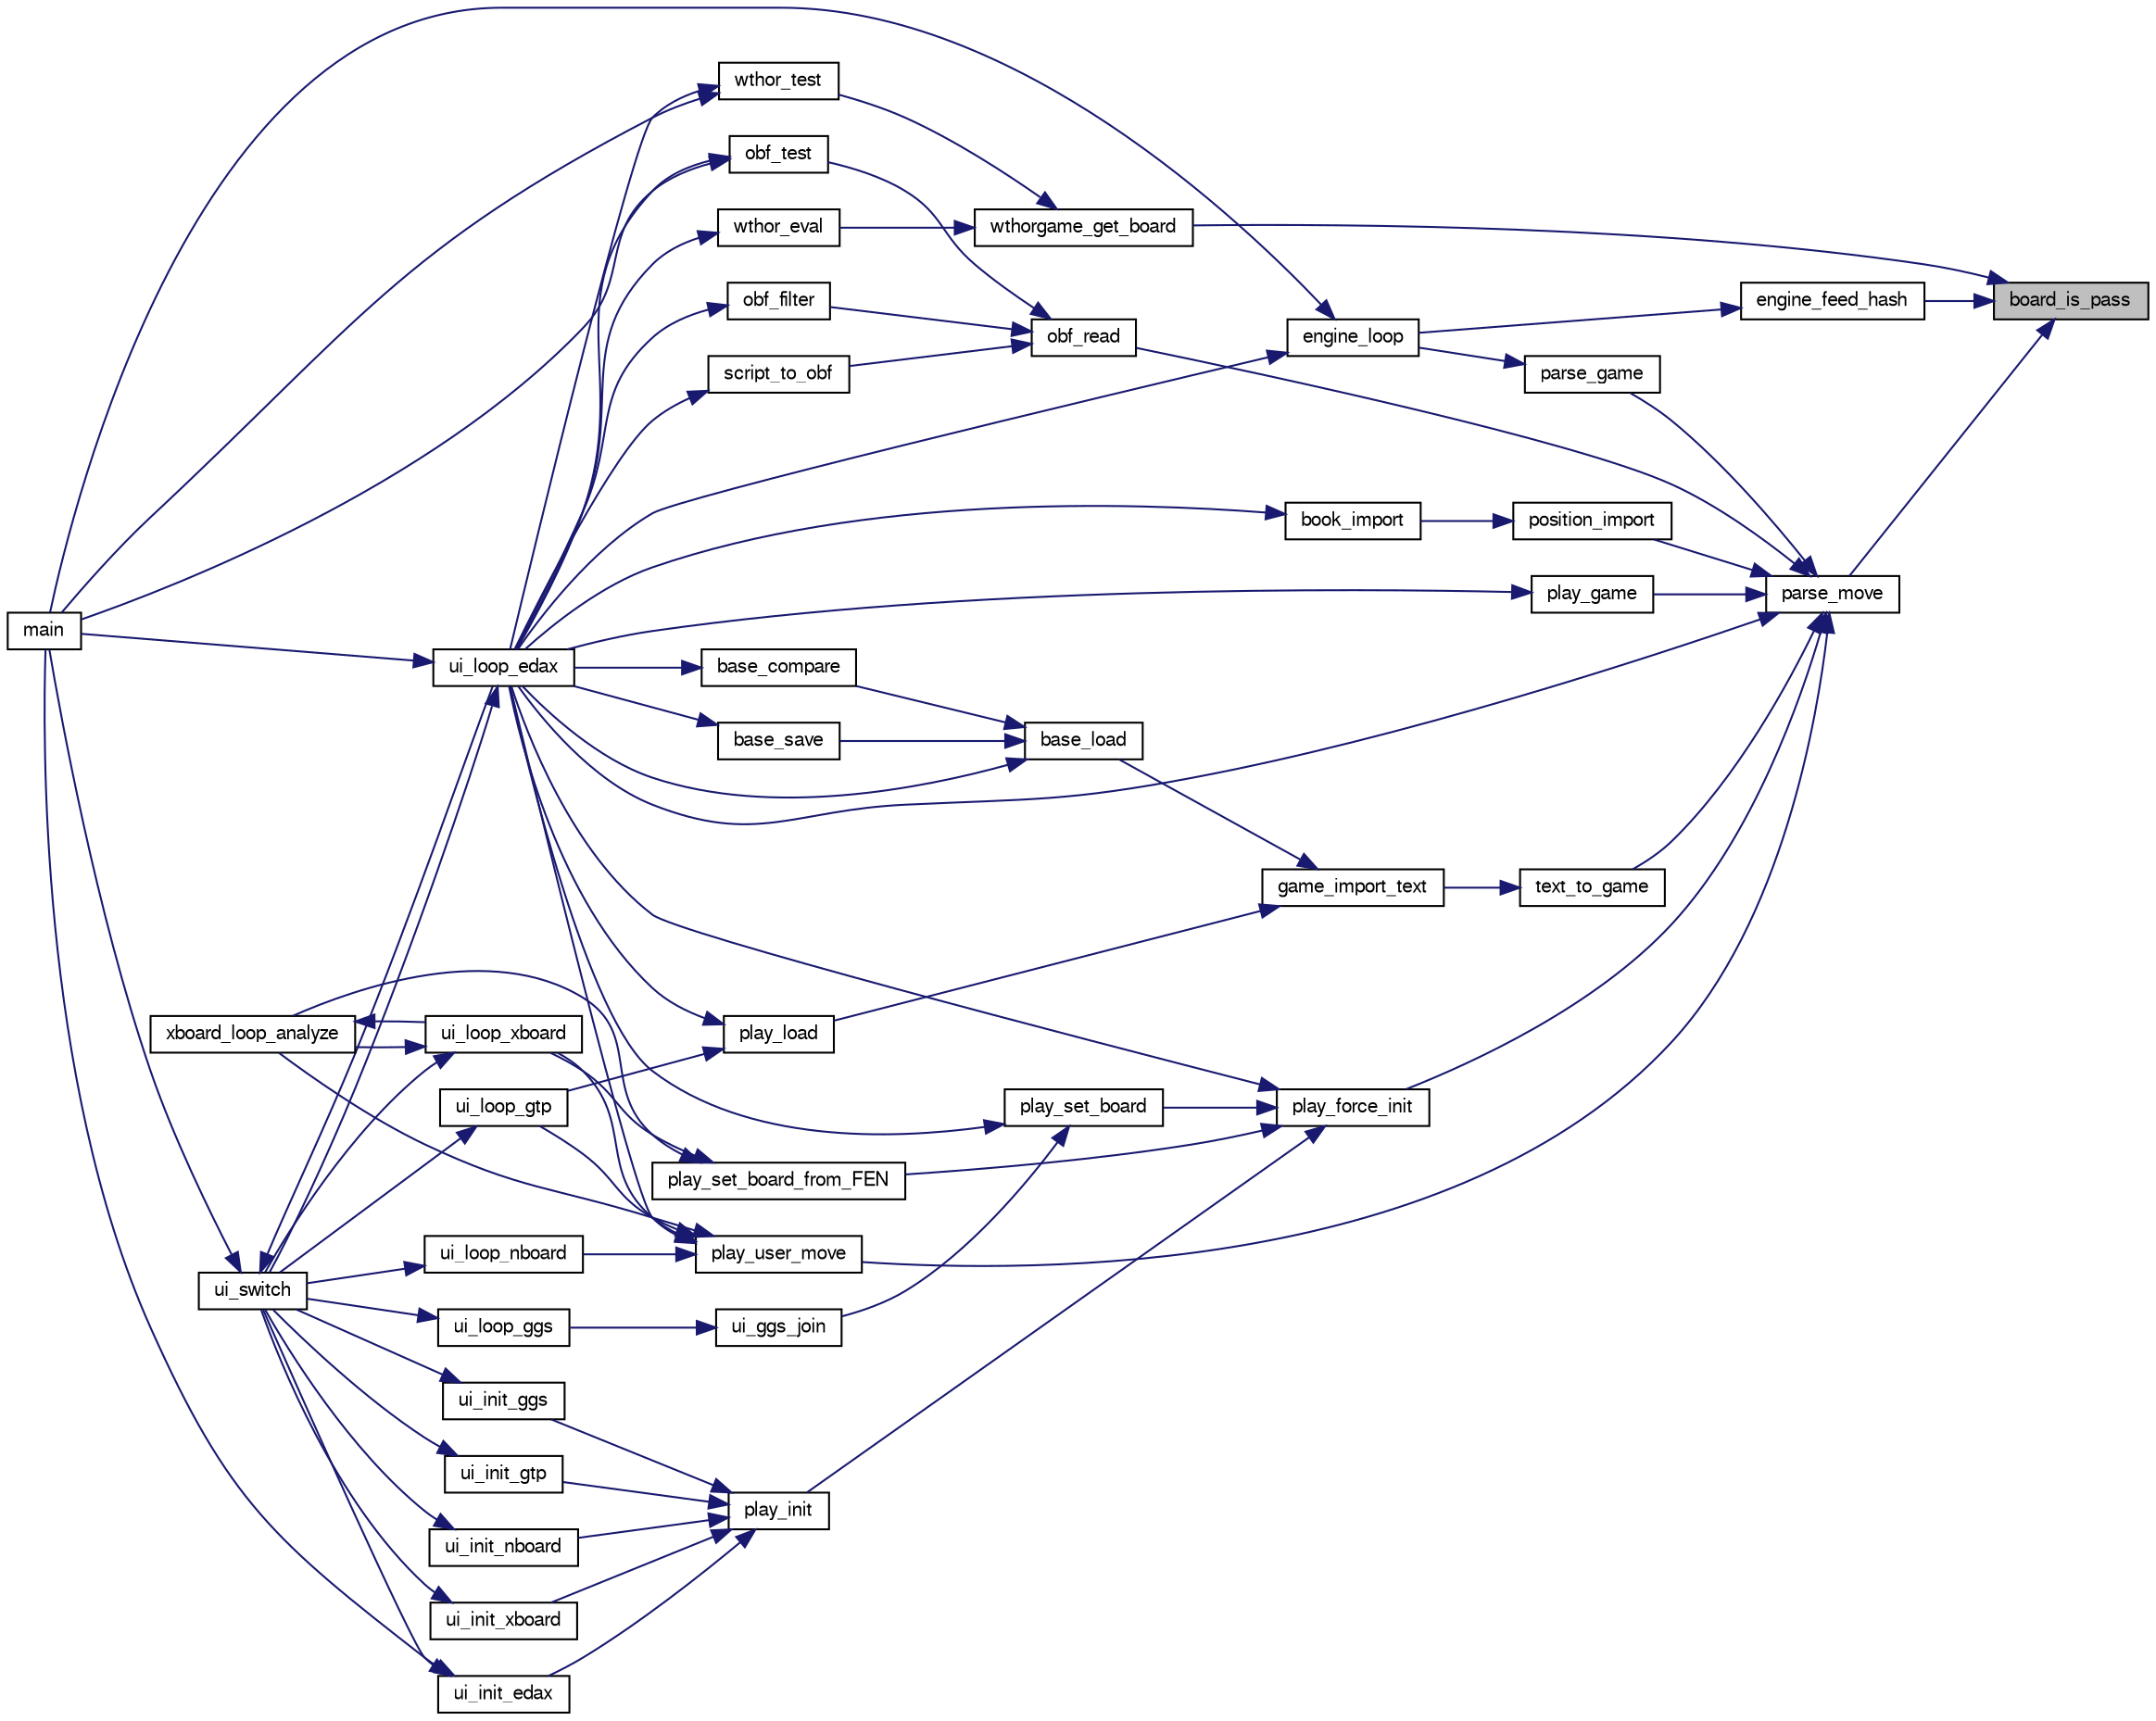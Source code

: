 digraph "board_is_pass"
{
 // LATEX_PDF_SIZE
  bgcolor="transparent";
  edge [fontname="FreeSans",fontsize="10",labelfontname="FreeSans",labelfontsize="10"];
  node [fontname="FreeSans",fontsize="10",shape=record];
  rankdir="RL";
  Node1 [label="board_is_pass",height=0.2,width=0.4,color="black", fillcolor="grey75", style="filled", fontcolor="black",tooltip="Check if current player should pass."];
  Node1 -> Node2 [dir="back",color="midnightblue",fontsize="10",style="solid",fontname="FreeSans"];
  Node2 [label="engine_feed_hash",height=0.2,width=0.4,color="black",URL="$cassio_8c.html#ae2cc32f6d429a43d8a5b05db74112cc1",tooltip="feed hash table"];
  Node2 -> Node3 [dir="back",color="midnightblue",fontsize="10",style="solid",fontname="FreeSans"];
  Node3 [label="engine_loop",height=0.2,width=0.4,color="black",URL="$cassio_8c.html#a3c5b977358cdb105de103ac2c2829f01",tooltip="Loop event."];
  Node3 -> Node4 [dir="back",color="midnightblue",fontsize="10",style="solid",fontname="FreeSans"];
  Node4 [label="main",height=0.2,width=0.4,color="black",URL="$main_8c.html#a3c04138a5bfe5d72780bb7e82a18e627",tooltip="edax main function."];
  Node3 -> Node5 [dir="back",color="midnightblue",fontsize="10",style="solid",fontname="FreeSans"];
  Node5 [label="ui_loop_edax",height=0.2,width=0.4,color="black",URL="$edax_8c.html#a2354b96c7688bae32bedb6203d672f50",tooltip="Loop event."];
  Node5 -> Node4 [dir="back",color="midnightblue",fontsize="10",style="solid",fontname="FreeSans"];
  Node5 -> Node6 [dir="back",color="midnightblue",fontsize="10",style="solid",fontname="FreeSans"];
  Node6 [label="ui_switch",height=0.2,width=0.4,color="black",URL="$ui_8c.html#a4234d6b0fd690186ef0ec2fc2eba2d4d",tooltip="Switch between different User Interface."];
  Node6 -> Node4 [dir="back",color="midnightblue",fontsize="10",style="solid",fontname="FreeSans"];
  Node6 -> Node5 [dir="back",color="midnightblue",fontsize="10",style="solid",fontname="FreeSans"];
  Node1 -> Node7 [dir="back",color="midnightblue",fontsize="10",style="solid",fontname="FreeSans"];
  Node7 [label="parse_move",height=0.2,width=0.4,color="black",URL="$util_8c.html#a884a11a33617c84b09855af421acc30d",tooltip="Parse a move."];
  Node7 -> Node8 [dir="back",color="midnightblue",fontsize="10",style="solid",fontname="FreeSans"];
  Node8 [label="obf_read",height=0.2,width=0.4,color="black",URL="$obftest_8c.html#ad0e1ab232d12c1548efa3445e9fc7051",tooltip="Read an OBF structure."];
  Node8 -> Node9 [dir="back",color="midnightblue",fontsize="10",style="solid",fontname="FreeSans"];
  Node9 [label="obf_filter",height=0.2,width=0.4,color="black",URL="$obftest_8c.html#a7782dc1dd1a76136a7220e27eb5b29c3",tooltip="Select hard position from an OBF file."];
  Node9 -> Node5 [dir="back",color="midnightblue",fontsize="10",style="solid",fontname="FreeSans"];
  Node8 -> Node10 [dir="back",color="midnightblue",fontsize="10",style="solid",fontname="FreeSans"];
  Node10 [label="obf_test",height=0.2,width=0.4,color="black",URL="$obftest_8c.html#af8974909ba686b74a0620bdcc7ef5f81",tooltip="Test an OBF file."];
  Node10 -> Node4 [dir="back",color="midnightblue",fontsize="10",style="solid",fontname="FreeSans"];
  Node10 -> Node5 [dir="back",color="midnightblue",fontsize="10",style="solid",fontname="FreeSans"];
  Node8 -> Node11 [dir="back",color="midnightblue",fontsize="10",style="solid",fontname="FreeSans"];
  Node11 [label="script_to_obf",height=0.2,width=0.4,color="black",URL="$obftest_8c.html#ad1bc6f7d32d2b1775f5e91f2d2e0f8b8",tooltip="Build an OBF file from a Script file."];
  Node11 -> Node5 [dir="back",color="midnightblue",fontsize="10",style="solid",fontname="FreeSans"];
  Node7 -> Node12 [dir="back",color="midnightblue",fontsize="10",style="solid",fontname="FreeSans"];
  Node12 [label="parse_game",height=0.2,width=0.4,color="black",URL="$util_8c.html#afb84a77df082fe4e220b565ce9c4aec8",tooltip="Parse a sequence of moves."];
  Node12 -> Node3 [dir="back",color="midnightblue",fontsize="10",style="solid",fontname="FreeSans"];
  Node7 -> Node13 [dir="back",color="midnightblue",fontsize="10",style="solid",fontname="FreeSans"];
  Node13 [label="play_force_init",height=0.2,width=0.4,color="black",URL="$play_8c.html#a8ae26aeb1f439fc5a4bed1af1cb6a4ce",tooltip="Initialize a forced line."];
  Node13 -> Node14 [dir="back",color="midnightblue",fontsize="10",style="solid",fontname="FreeSans"];
  Node14 [label="play_init",height=0.2,width=0.4,color="black",URL="$play_8c.html#a6d31b5bcf034cd633bd2b93e634db42e",tooltip="Initialization."];
  Node14 -> Node15 [dir="back",color="midnightblue",fontsize="10",style="solid",fontname="FreeSans"];
  Node15 [label="ui_init_edax",height=0.2,width=0.4,color="black",URL="$edax_8c.html#a81c315385e722ec80548a441fb48f2d1",tooltip="initialize edax protocol."];
  Node15 -> Node4 [dir="back",color="midnightblue",fontsize="10",style="solid",fontname="FreeSans"];
  Node15 -> Node6 [dir="back",color="midnightblue",fontsize="10",style="solid",fontname="FreeSans"];
  Node14 -> Node16 [dir="back",color="midnightblue",fontsize="10",style="solid",fontname="FreeSans"];
  Node16 [label="ui_init_ggs",height=0.2,width=0.4,color="black",URL="$ggs_8c.html#aca24423d5b56d3910b76408a0f9712f7",tooltip="ui_init_ggs"];
  Node16 -> Node6 [dir="back",color="midnightblue",fontsize="10",style="solid",fontname="FreeSans"];
  Node14 -> Node17 [dir="back",color="midnightblue",fontsize="10",style="solid",fontname="FreeSans"];
  Node17 [label="ui_init_gtp",height=0.2,width=0.4,color="black",URL="$gtp_8c.html#a7b42dec8ff972c87d5daee524f7e1cc1",tooltip="initialize edax protocol"];
  Node17 -> Node6 [dir="back",color="midnightblue",fontsize="10",style="solid",fontname="FreeSans"];
  Node14 -> Node18 [dir="back",color="midnightblue",fontsize="10",style="solid",fontname="FreeSans"];
  Node18 [label="ui_init_nboard",height=0.2,width=0.4,color="black",URL="$nboard_8c.html#ab5139f1429f56d5e64bdd2172193d01f",tooltip="initialize edax protocol"];
  Node18 -> Node6 [dir="back",color="midnightblue",fontsize="10",style="solid",fontname="FreeSans"];
  Node14 -> Node19 [dir="back",color="midnightblue",fontsize="10",style="solid",fontname="FreeSans"];
  Node19 [label="ui_init_xboard",height=0.2,width=0.4,color="black",URL="$ui_8h.html#a5ec1cf7d2d607dd20072ae467b3c16e4",tooltip="initialize xboard protocol."];
  Node19 -> Node6 [dir="back",color="midnightblue",fontsize="10",style="solid",fontname="FreeSans"];
  Node13 -> Node20 [dir="back",color="midnightblue",fontsize="10",style="solid",fontname="FreeSans"];
  Node20 [label="play_set_board",height=0.2,width=0.4,color="black",URL="$play_8c.html#a1bfe6e6fbf65454d1f4e807358400661",tooltip="Set a new board."];
  Node20 -> Node21 [dir="back",color="midnightblue",fontsize="10",style="solid",fontname="FreeSans"];
  Node21 [label="ui_ggs_join",height=0.2,width=0.4,color="black",URL="$ggs_8c.html#afc8b9c7d5dd5c68bdabac6790ff83aff",tooltip="ui_ggs_join"];
  Node21 -> Node22 [dir="back",color="midnightblue",fontsize="10",style="solid",fontname="FreeSans"];
  Node22 [label="ui_loop_ggs",height=0.2,width=0.4,color="black",URL="$ggs_8c.html#a245d5c8f964506584b8d505c7305eb94",tooltip="ui_loop_ggs"];
  Node22 -> Node6 [dir="back",color="midnightblue",fontsize="10",style="solid",fontname="FreeSans"];
  Node20 -> Node5 [dir="back",color="midnightblue",fontsize="10",style="solid",fontname="FreeSans"];
  Node13 -> Node23 [dir="back",color="midnightblue",fontsize="10",style="solid",fontname="FreeSans"];
  Node23 [label="play_set_board_from_FEN",height=0.2,width=0.4,color="black",URL="$play_8c.html#a377c8cff47d9a59797cc615360b659be",tooltip="Set a new board."];
  Node23 -> Node24 [dir="back",color="midnightblue",fontsize="10",style="solid",fontname="FreeSans"];
  Node24 [label="ui_loop_xboard",height=0.2,width=0.4,color="black",URL="$ui_8h.html#af80ec70d3d08eb4c17c84d3997aaba0f",tooltip="Loop event."];
  Node24 -> Node6 [dir="back",color="midnightblue",fontsize="10",style="solid",fontname="FreeSans"];
  Node24 -> Node25 [dir="back",color="midnightblue",fontsize="10",style="solid",fontname="FreeSans"];
  Node25 [label="xboard_loop_analyze",height=0.2,width=0.4,color="black",URL="$xboard_8c.html#a6ec4f7e4a6e59e32b5eb95b566f098c8",tooltip="Analyze."];
  Node25 -> Node24 [dir="back",color="midnightblue",fontsize="10",style="solid",fontname="FreeSans"];
  Node23 -> Node25 [dir="back",color="midnightblue",fontsize="10",style="solid",fontname="FreeSans"];
  Node13 -> Node5 [dir="back",color="midnightblue",fontsize="10",style="solid",fontname="FreeSans"];
  Node7 -> Node26 [dir="back",color="midnightblue",fontsize="10",style="solid",fontname="FreeSans"];
  Node26 [label="play_game",height=0.2,width=0.4,color="black",URL="$play_8c.html#aa65881d7c57508d9d79a3c9da4ee2b40",tooltip="Play a move sequence."];
  Node26 -> Node5 [dir="back",color="midnightblue",fontsize="10",style="solid",fontname="FreeSans"];
  Node7 -> Node27 [dir="back",color="midnightblue",fontsize="10",style="solid",fontname="FreeSans"];
  Node27 [label="play_user_move",height=0.2,width=0.4,color="black",URL="$play_8c.html#a7c5196ce6ab45f351647f82a000cd265",tooltip="Play a user move."];
  Node27 -> Node5 [dir="back",color="midnightblue",fontsize="10",style="solid",fontname="FreeSans"];
  Node27 -> Node28 [dir="back",color="midnightblue",fontsize="10",style="solid",fontname="FreeSans"];
  Node28 [label="ui_loop_gtp",height=0.2,width=0.4,color="black",URL="$gtp_8c.html#aa036470059be60da73acd63418093e1e",tooltip="Loop event."];
  Node28 -> Node6 [dir="back",color="midnightblue",fontsize="10",style="solid",fontname="FreeSans"];
  Node27 -> Node29 [dir="back",color="midnightblue",fontsize="10",style="solid",fontname="FreeSans"];
  Node29 [label="ui_loop_nboard",height=0.2,width=0.4,color="black",URL="$nboard_8c.html#a13ec69450a157e8cbf526b11d1a27be6",tooltip="Loop event."];
  Node29 -> Node6 [dir="back",color="midnightblue",fontsize="10",style="solid",fontname="FreeSans"];
  Node27 -> Node24 [dir="back",color="midnightblue",fontsize="10",style="solid",fontname="FreeSans"];
  Node27 -> Node25 [dir="back",color="midnightblue",fontsize="10",style="solid",fontname="FreeSans"];
  Node7 -> Node30 [dir="back",color="midnightblue",fontsize="10",style="solid",fontname="FreeSans"];
  Node30 [label="position_import",height=0.2,width=0.4,color="black",URL="$book_8c.html#aa6b42ed27a172908e8069e3178d467a7",tooltip="Read a position."];
  Node30 -> Node31 [dir="back",color="midnightblue",fontsize="10",style="solid",fontname="FreeSans"];
  Node31 [label="book_import",height=0.2,width=0.4,color="black",URL="$book_8c.html#a4712b08434258f4d8d8808cc6ce94914",tooltip="Import an opening book."];
  Node31 -> Node5 [dir="back",color="midnightblue",fontsize="10",style="solid",fontname="FreeSans"];
  Node7 -> Node32 [dir="back",color="midnightblue",fontsize="10",style="solid",fontname="FreeSans"];
  Node32 [label="text_to_game",height=0.2,width=0.4,color="black",URL="$game_8c.html#a8a601511577ecf968fd54ff76fa2fa87",tooltip="Convert a text (ascii) game to a Game."];
  Node32 -> Node33 [dir="back",color="midnightblue",fontsize="10",style="solid",fontname="FreeSans"];
  Node33 [label="game_import_text",height=0.2,width=0.4,color="black",URL="$game_8c.html#a0ac146ffe67409b05facf7a025551581",tooltip="Read a game from a text file."];
  Node33 -> Node34 [dir="back",color="midnightblue",fontsize="10",style="solid",fontname="FreeSans"];
  Node34 [label="base_load",height=0.2,width=0.4,color="black",URL="$base_8c.html#a1876c3720c6e985379d9d8859aad622a",tooltip="Load a game database."];
  Node34 -> Node35 [dir="back",color="midnightblue",fontsize="10",style="solid",fontname="FreeSans"];
  Node35 [label="base_compare",height=0.2,width=0.4,color="black",URL="$base_8c.html#af17bb56204f19789eb51ab2a2ca1ec5f",tooltip="Base Compare."];
  Node35 -> Node5 [dir="back",color="midnightblue",fontsize="10",style="solid",fontname="FreeSans"];
  Node34 -> Node36 [dir="back",color="midnightblue",fontsize="10",style="solid",fontname="FreeSans"];
  Node36 [label="base_save",height=0.2,width=0.4,color="black",URL="$base_8c.html#a290adf2a96f38b6d37874b1486027ec8",tooltip="Save a game database."];
  Node36 -> Node5 [dir="back",color="midnightblue",fontsize="10",style="solid",fontname="FreeSans"];
  Node34 -> Node5 [dir="back",color="midnightblue",fontsize="10",style="solid",fontname="FreeSans"];
  Node33 -> Node37 [dir="back",color="midnightblue",fontsize="10",style="solid",fontname="FreeSans"];
  Node37 [label="play_load",height=0.2,width=0.4,color="black",URL="$play_8c.html#acf0b03291dd4c87244683bf8f3c753a5",tooltip="Load a saved game."];
  Node37 -> Node5 [dir="back",color="midnightblue",fontsize="10",style="solid",fontname="FreeSans"];
  Node37 -> Node28 [dir="back",color="midnightblue",fontsize="10",style="solid",fontname="FreeSans"];
  Node7 -> Node5 [dir="back",color="midnightblue",fontsize="10",style="solid",fontname="FreeSans"];
  Node1 -> Node38 [dir="back",color="midnightblue",fontsize="10",style="solid",fontname="FreeSans"];
  Node38 [label="wthorgame_get_board",height=0.2,width=0.4,color="black",URL="$base_8c.html#aba6e536d7bdd74d06cd2113ba6c56f02",tooltip="Get a position from a Wthor game."];
  Node38 -> Node39 [dir="back",color="midnightblue",fontsize="10",style="solid",fontname="FreeSans"];
  Node39 [label="wthor_eval",height=0.2,width=0.4,color="black",URL="$base_8c.html#a86b72b1d7f3ee47ec62cbb618546ec70",tooltip="Test Eval with a wthor base."];
  Node39 -> Node5 [dir="back",color="midnightblue",fontsize="10",style="solid",fontname="FreeSans"];
  Node38 -> Node40 [dir="back",color="midnightblue",fontsize="10",style="solid",fontname="FreeSans"];
  Node40 [label="wthor_test",height=0.2,width=0.4,color="black",URL="$base_8c.html#acd4aaf9717e79148da6c763b1c022016",tooltip="Test Search with a wthor base."];
  Node40 -> Node4 [dir="back",color="midnightblue",fontsize="10",style="solid",fontname="FreeSans"];
  Node40 -> Node5 [dir="back",color="midnightblue",fontsize="10",style="solid",fontname="FreeSans"];
}
